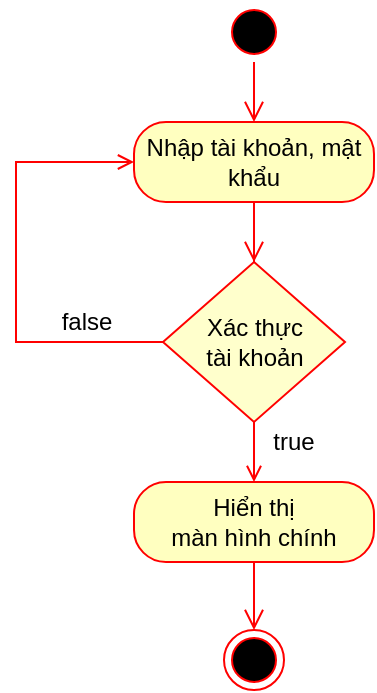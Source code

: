 <mxfile version="14.1.9" type="github" pages="4">
  <diagram id="SXfDxzFWt6EPNgV6SbXH" name="Đăng nhập">
    <mxGraphModel dx="813" dy="435" grid="0" gridSize="10" guides="1" tooltips="1" connect="1" arrows="1" fold="1" page="1" pageScale="1" pageWidth="827" pageHeight="1169" math="0" shadow="0">
      <root>
        <mxCell id="0" />
        <mxCell id="1" parent="0" />
        <mxCell id="aVLMBq3iaSL3DEeVHCtI-1" value="" style="ellipse;html=1;shape=startState;fillColor=#000000;strokeColor=#ff0000;" parent="1" vertex="1">
          <mxGeometry x="384" y="90" width="30" height="30" as="geometry" />
        </mxCell>
        <mxCell id="aVLMBq3iaSL3DEeVHCtI-2" value="" style="edgeStyle=orthogonalEdgeStyle;html=1;verticalAlign=bottom;endArrow=open;endSize=8;strokeColor=#ff0000;entryX=0.5;entryY=0;entryDx=0;entryDy=0;" parent="1" source="aVLMBq3iaSL3DEeVHCtI-1" edge="1" target="aVLMBq3iaSL3DEeVHCtI-3">
          <mxGeometry relative="1" as="geometry">
            <mxPoint x="399" y="120" as="targetPoint" />
          </mxGeometry>
        </mxCell>
        <mxCell id="aVLMBq3iaSL3DEeVHCtI-3" value="Nhập tài khoản, mật khẩu" style="rounded=1;whiteSpace=wrap;html=1;arcSize=40;fontColor=#000000;fillColor=#ffffc0;strokeColor=#ff0000;" parent="1" vertex="1">
          <mxGeometry x="339" y="150" width="120" height="40" as="geometry" />
        </mxCell>
        <mxCell id="aVLMBq3iaSL3DEeVHCtI-4" value="" style="edgeStyle=orthogonalEdgeStyle;html=1;verticalAlign=bottom;endArrow=open;endSize=8;strokeColor=#ff0000;" parent="1" source="aVLMBq3iaSL3DEeVHCtI-3" edge="1">
          <mxGeometry relative="1" as="geometry">
            <mxPoint x="399" y="220" as="targetPoint" />
          </mxGeometry>
        </mxCell>
        <mxCell id="aVLMBq3iaSL3DEeVHCtI-10" style="edgeStyle=orthogonalEdgeStyle;rounded=0;orthogonalLoop=1;jettySize=auto;html=1;endArrow=open;endFill=0;strokeColor=#FF0000;" parent="1" source="aVLMBq3iaSL3DEeVHCtI-9" target="aVLMBq3iaSL3DEeVHCtI-3" edge="1">
          <mxGeometry relative="1" as="geometry">
            <Array as="points">
              <mxPoint x="399" y="260" />
              <mxPoint x="280" y="260" />
              <mxPoint x="280" y="140" />
            </Array>
          </mxGeometry>
        </mxCell>
        <mxCell id="aVLMBq3iaSL3DEeVHCtI-15" style="edgeStyle=orthogonalEdgeStyle;rounded=0;orthogonalLoop=1;jettySize=auto;html=1;endArrow=open;endFill=0;strokeColor=#FF0000;" parent="1" edge="1">
          <mxGeometry relative="1" as="geometry">
            <mxPoint x="399" y="200" as="sourcePoint" />
            <mxPoint x="399" y="330" as="targetPoint" />
          </mxGeometry>
        </mxCell>
        <mxCell id="aVLMBq3iaSL3DEeVHCtI-9" value="&lt;div&gt;Xác thực&lt;/div&gt;&lt;div&gt;tài khoản&lt;/div&gt;" style="rhombus;whiteSpace=wrap;html=1;strokeColor=#FF0000;fillColor=#FFFFCC;" parent="1" vertex="1">
          <mxGeometry x="353.5" y="220" width="91" height="80" as="geometry" />
        </mxCell>
        <mxCell id="aVLMBq3iaSL3DEeVHCtI-12" value="false" style="text;html=1;strokeColor=none;fillColor=none;align=center;verticalAlign=middle;whiteSpace=wrap;rounded=0;" parent="1" vertex="1">
          <mxGeometry x="280" y="240" width="71" height="20" as="geometry" />
        </mxCell>
        <mxCell id="aVLMBq3iaSL3DEeVHCtI-16" value="true" style="text;html=1;strokeColor=none;fillColor=none;align=center;verticalAlign=middle;whiteSpace=wrap;rounded=0;" parent="1" vertex="1">
          <mxGeometry x="399" y="300" width="40" height="20" as="geometry" />
        </mxCell>
        <mxCell id="aVLMBq3iaSL3DEeVHCtI-17" value="&lt;div&gt;Hiển thị&lt;/div&gt;&lt;div&gt;màn hình chính&lt;/div&gt;" style="rounded=1;whiteSpace=wrap;html=1;arcSize=40;fontColor=#000000;fillColor=#ffffc0;strokeColor=#ff0000;" parent="1" vertex="1">
          <mxGeometry x="339" y="330" width="120" height="40" as="geometry" />
        </mxCell>
        <mxCell id="aVLMBq3iaSL3DEeVHCtI-18" value="" style="edgeStyle=orthogonalEdgeStyle;html=1;verticalAlign=bottom;endArrow=open;endSize=8;strokeColor=#ff0000;entryX=0.5;entryY=0;entryDx=0;entryDy=0;" parent="1" source="aVLMBq3iaSL3DEeVHCtI-17" edge="1" target="aVLMBq3iaSL3DEeVHCtI-20">
          <mxGeometry relative="1" as="geometry">
            <mxPoint x="399" y="540" as="targetPoint" />
          </mxGeometry>
        </mxCell>
        <mxCell id="aVLMBq3iaSL3DEeVHCtI-20" value="" style="ellipse;html=1;shape=endState;fillColor=#000000;strokeColor=#ff0000;" parent="1" vertex="1">
          <mxGeometry x="384" y="404" width="30" height="30" as="geometry" />
        </mxCell>
      </root>
    </mxGraphModel>
  </diagram>
  <diagram id="2ThCdBVcW8lgydykFIcz" name="đăng xuất">
    <mxGraphModel dx="981" dy="526" grid="0" gridSize="10" guides="1" tooltips="1" connect="1" arrows="1" fold="1" page="1" pageScale="1" pageWidth="827" pageHeight="1169" math="0" shadow="0">
      <root>
        <mxCell id="VKb3eYI90odOWDq8hzrA-0" />
        <mxCell id="VKb3eYI90odOWDq8hzrA-1" parent="VKb3eYI90odOWDq8hzrA-0" />
        <mxCell id="JVyGv4h9Akxs4etBbPEn-0" value="" style="ellipse;html=1;shape=startState;fillColor=#000000;strokeColor=#ff0000;" vertex="1" parent="VKb3eYI90odOWDq8hzrA-1">
          <mxGeometry x="384" y="90" width="30" height="30" as="geometry" />
        </mxCell>
        <mxCell id="JVyGv4h9Akxs4etBbPEn-1" value="" style="edgeStyle=orthogonalEdgeStyle;html=1;verticalAlign=bottom;endArrow=open;endSize=8;strokeColor=#ff0000;entryX=0.5;entryY=0;entryDx=0;entryDy=0;" edge="1" parent="VKb3eYI90odOWDq8hzrA-1" source="JVyGv4h9Akxs4etBbPEn-0" target="JVyGv4h9Akxs4etBbPEn-2">
          <mxGeometry relative="1" as="geometry">
            <mxPoint x="399" y="120" as="targetPoint" />
          </mxGeometry>
        </mxCell>
        <mxCell id="JVyGv4h9Akxs4etBbPEn-2" value="Yêu cầu đăng xuất" style="rounded=1;whiteSpace=wrap;html=1;arcSize=40;fontColor=#000000;fillColor=#ffffc0;strokeColor=#ff0000;" vertex="1" parent="VKb3eYI90odOWDq8hzrA-1">
          <mxGeometry x="339" y="150" width="120" height="40" as="geometry" />
        </mxCell>
        <mxCell id="JVyGv4h9Akxs4etBbPEn-3" value="" style="edgeStyle=orthogonalEdgeStyle;html=1;verticalAlign=bottom;endArrow=open;endSize=8;strokeColor=#ff0000;" edge="1" parent="VKb3eYI90odOWDq8hzrA-1" source="JVyGv4h9Akxs4etBbPEn-2">
          <mxGeometry relative="1" as="geometry">
            <mxPoint x="399" y="220" as="targetPoint" />
          </mxGeometry>
        </mxCell>
        <mxCell id="JVyGv4h9Akxs4etBbPEn-4" style="edgeStyle=orthogonalEdgeStyle;rounded=0;orthogonalLoop=1;jettySize=auto;html=1;endArrow=open;endFill=0;strokeColor=#FF0000;" edge="1" parent="VKb3eYI90odOWDq8hzrA-1" source="JVyGv4h9Akxs4etBbPEn-6" target="9BdbRsIAVsdQJA4tyHgx-0">
          <mxGeometry relative="1" as="geometry">
            <Array as="points">
              <mxPoint x="283" y="260" />
              <mxPoint x="283" y="260" />
            </Array>
            <mxPoint x="204" y="293" as="targetPoint" />
          </mxGeometry>
        </mxCell>
        <mxCell id="JVyGv4h9Akxs4etBbPEn-5" style="edgeStyle=orthogonalEdgeStyle;rounded=0;orthogonalLoop=1;jettySize=auto;html=1;endArrow=open;endFill=0;strokeColor=#FF0000;" edge="1" parent="VKb3eYI90odOWDq8hzrA-1" target="JVyGv4h9Akxs4etBbPEn-8">
          <mxGeometry relative="1" as="geometry">
            <mxPoint x="399" y="200" as="sourcePoint" />
          </mxGeometry>
        </mxCell>
        <mxCell id="JVyGv4h9Akxs4etBbPEn-6" value="&lt;div&gt;Xác nhận&lt;/div&gt;" style="rhombus;whiteSpace=wrap;html=1;strokeColor=#FF0000;fillColor=#FFFFCC;" vertex="1" parent="VKb3eYI90odOWDq8hzrA-1">
          <mxGeometry x="353.5" y="220" width="91" height="80" as="geometry" />
        </mxCell>
        <mxCell id="JVyGv4h9Akxs4etBbPEn-7" value="false" style="text;html=1;strokeColor=none;fillColor=none;align=center;verticalAlign=middle;whiteSpace=wrap;rounded=0;" vertex="1" parent="VKb3eYI90odOWDq8hzrA-1">
          <mxGeometry x="280" y="240" width="71" height="20" as="geometry" />
        </mxCell>
        <mxCell id="VUopEqzdjNdyz7Kx1UwM-0" style="edgeStyle=orthogonalEdgeStyle;rounded=0;orthogonalLoop=1;jettySize=auto;html=1;startSize=7;endArrow=open;endFill=0;endSize=8;strokeColor=#FF0000;" edge="1" parent="VKb3eYI90odOWDq8hzrA-1" source="JVyGv4h9Akxs4etBbPEn-8" target="JVyGv4h9Akxs4etBbPEn-11">
          <mxGeometry relative="1" as="geometry" />
        </mxCell>
        <mxCell id="JVyGv4h9Akxs4etBbPEn-8" value="Đóng màn hình chính" style="rounded=1;whiteSpace=wrap;html=1;arcSize=40;fontColor=#000000;fillColor=#ffffc0;strokeColor=#ff0000;" vertex="1" parent="VKb3eYI90odOWDq8hzrA-1">
          <mxGeometry x="339" y="330" width="120" height="40" as="geometry" />
        </mxCell>
        <mxCell id="JVyGv4h9Akxs4etBbPEn-10" value="true" style="text;html=1;strokeColor=none;fillColor=none;align=center;verticalAlign=middle;whiteSpace=wrap;rounded=0;" vertex="1" parent="VKb3eYI90odOWDq8hzrA-1">
          <mxGeometry x="399" y="300" width="40" height="20" as="geometry" />
        </mxCell>
        <mxCell id="JVyGv4h9Akxs4etBbPEn-11" value="&lt;div&gt;Hiển thị&lt;/div&gt;&lt;div&gt;màn hình đăng nhập&lt;/div&gt;" style="rounded=1;whiteSpace=wrap;html=1;arcSize=40;fontColor=#000000;fillColor=#ffffc0;strokeColor=#ff0000;" vertex="1" parent="VKb3eYI90odOWDq8hzrA-1">
          <mxGeometry x="339" y="400" width="120" height="40" as="geometry" />
        </mxCell>
        <mxCell id="JVyGv4h9Akxs4etBbPEn-12" value="" style="edgeStyle=orthogonalEdgeStyle;html=1;verticalAlign=bottom;endArrow=open;endSize=8;strokeColor=#ff0000;entryX=0.5;entryY=0;entryDx=0;entryDy=0;" edge="1" parent="VKb3eYI90odOWDq8hzrA-1" source="JVyGv4h9Akxs4etBbPEn-11" target="JVyGv4h9Akxs4etBbPEn-13">
          <mxGeometry relative="1" as="geometry">
            <mxPoint x="399" y="540" as="targetPoint" />
          </mxGeometry>
        </mxCell>
        <mxCell id="JVyGv4h9Akxs4etBbPEn-13" value="" style="ellipse;html=1;shape=endState;fillColor=#000000;strokeColor=#ff0000;" vertex="1" parent="VKb3eYI90odOWDq8hzrA-1">
          <mxGeometry x="384" y="480" width="30" height="30" as="geometry" />
        </mxCell>
        <mxCell id="9BdbRsIAVsdQJA4tyHgx-0" value="" style="ellipse;html=1;shape=endState;fillColor=#000000;strokeColor=#ff0000;" vertex="1" parent="VKb3eYI90odOWDq8hzrA-1">
          <mxGeometry x="248" y="245" width="30" height="30" as="geometry" />
        </mxCell>
      </root>
    </mxGraphModel>
  </diagram>
  <diagram id="fsC4OUiCiGQ5-9XXmc77" name="nhập kho">
    <mxGraphModel dx="1185" dy="635" grid="0" gridSize="10" guides="1" tooltips="1" connect="1" arrows="1" fold="1" page="1" pageScale="1" pageWidth="827" pageHeight="1169" math="0" shadow="0">
      <root>
        <mxCell id="KzRlcFGy_p1mks7pCotf-0" />
        <mxCell id="KzRlcFGy_p1mks7pCotf-1" parent="KzRlcFGy_p1mks7pCotf-0" />
        <mxCell id="ZN7FRKLO2KFKg5gAmkuc-0" value="" style="ellipse;html=1;shape=startState;fillColor=#000000;strokeColor=#ff0000;" vertex="1" parent="KzRlcFGy_p1mks7pCotf-1">
          <mxGeometry x="399" y="40" width="30" height="30" as="geometry" />
        </mxCell>
        <mxCell id="ZN7FRKLO2KFKg5gAmkuc-1" value="" style="edgeStyle=orthogonalEdgeStyle;html=1;verticalAlign=bottom;endArrow=open;endSize=8;strokeColor=#ff0000;" edge="1" source="ZN7FRKLO2KFKg5gAmkuc-0" parent="KzRlcFGy_p1mks7pCotf-1">
          <mxGeometry relative="1" as="geometry">
            <mxPoint x="414" y="130" as="targetPoint" />
          </mxGeometry>
        </mxCell>
        <mxCell id="7b81foarZID0chaN3GAX-4" style="edgeStyle=orthogonalEdgeStyle;rounded=0;orthogonalLoop=1;jettySize=auto;html=1;startSize=7;endArrow=open;endFill=0;endSize=8;strokeColor=#FF0000;" edge="1" parent="KzRlcFGy_p1mks7pCotf-1" source="ZN7FRKLO2KFKg5gAmkuc-2" target="ZN7FRKLO2KFKg5gAmkuc-7">
          <mxGeometry relative="1" as="geometry" />
        </mxCell>
        <mxCell id="ZN7FRKLO2KFKg5gAmkuc-2" value="Yêu câu nhập kho" style="rounded=1;whiteSpace=wrap;html=1;arcSize=40;fontColor=#000000;fillColor=#ffffc0;strokeColor=#ff0000;" vertex="1" parent="KzRlcFGy_p1mks7pCotf-1">
          <mxGeometry x="354" y="130" width="120" height="40" as="geometry" />
        </mxCell>
        <mxCell id="ZN7FRKLO2KFKg5gAmkuc-3" value="" style="edgeStyle=orthogonalEdgeStyle;html=1;verticalAlign=bottom;endArrow=open;endSize=8;strokeColor=#ff0000;" edge="1" source="ZN7FRKLO2KFKg5gAmkuc-2" parent="KzRlcFGy_p1mks7pCotf-1">
          <mxGeometry relative="1" as="geometry">
            <mxPoint x="414" y="230" as="targetPoint" />
          </mxGeometry>
        </mxCell>
        <mxCell id="ZN7FRKLO2KFKg5gAmkuc-10" style="edgeStyle=orthogonalEdgeStyle;rounded=0;orthogonalLoop=1;jettySize=auto;html=1;startSize=7;endArrow=open;endFill=0;endSize=8;strokeColor=#FF0000;" edge="1" parent="KzRlcFGy_p1mks7pCotf-1" source="ZN7FRKLO2KFKg5gAmkuc-4" target="ZN7FRKLO2KFKg5gAmkuc-8">
          <mxGeometry relative="1" as="geometry" />
        </mxCell>
        <mxCell id="ZN7FRKLO2KFKg5gAmkuc-4" value="Xác nhận" style="rhombus;whiteSpace=wrap;html=1;fillColor=#ffffc0;strokeColor=#ff0000;" vertex="1" parent="KzRlcFGy_p1mks7pCotf-1">
          <mxGeometry x="374" y="230" width="80" height="40" as="geometry" />
        </mxCell>
        <mxCell id="ZN7FRKLO2KFKg5gAmkuc-5" value="false" style="edgeStyle=orthogonalEdgeStyle;html=1;align=left;verticalAlign=bottom;endArrow=open;endSize=8;strokeColor=#ff0000;" edge="1" source="ZN7FRKLO2KFKg5gAmkuc-4" parent="KzRlcFGy_p1mks7pCotf-1">
          <mxGeometry x="-1" relative="1" as="geometry">
            <mxPoint x="550" y="250" as="targetPoint" />
          </mxGeometry>
        </mxCell>
        <mxCell id="ZN7FRKLO2KFKg5gAmkuc-7" value="" style="ellipse;html=1;shape=endState;fillColor=#000000;strokeColor=#ff0000;" vertex="1" parent="KzRlcFGy_p1mks7pCotf-1">
          <mxGeometry x="550" y="235" width="30" height="30" as="geometry" />
        </mxCell>
        <mxCell id="7b81foarZID0chaN3GAX-5" style="edgeStyle=orthogonalEdgeStyle;rounded=0;orthogonalLoop=1;jettySize=auto;html=1;startSize=7;endArrow=open;endFill=0;endSize=8;strokeColor=#FF0000;" edge="1" parent="KzRlcFGy_p1mks7pCotf-1" source="ZN7FRKLO2KFKg5gAmkuc-8" target="ZN7FRKLO2KFKg5gAmkuc-7">
          <mxGeometry relative="1" as="geometry" />
        </mxCell>
        <mxCell id="ZN7FRKLO2KFKg5gAmkuc-8" value="Nhập thông tin vào form nhập kho" style="rounded=1;whiteSpace=wrap;html=1;arcSize=40;fontColor=#000000;fillColor=#ffffc0;strokeColor=#ff0000;" vertex="1" parent="KzRlcFGy_p1mks7pCotf-1">
          <mxGeometry x="354" y="320" width="120" height="40" as="geometry" />
        </mxCell>
        <mxCell id="ZN7FRKLO2KFKg5gAmkuc-9" value="" style="edgeStyle=orthogonalEdgeStyle;html=1;verticalAlign=bottom;endArrow=open;endSize=8;strokeColor=#ff0000;" edge="1" source="ZN7FRKLO2KFKg5gAmkuc-8" parent="KzRlcFGy_p1mks7pCotf-1">
          <mxGeometry relative="1" as="geometry">
            <mxPoint x="414" y="420" as="targetPoint" />
            <Array as="points">
              <mxPoint x="414" y="420" />
            </Array>
          </mxGeometry>
        </mxCell>
        <mxCell id="ZN7FRKLO2KFKg5gAmkuc-11" value="true" style="text;html=1;strokeColor=none;fillColor=none;align=center;verticalAlign=middle;whiteSpace=wrap;rounded=0;" vertex="1" parent="KzRlcFGy_p1mks7pCotf-1">
          <mxGeometry x="414" y="280" width="40" height="20" as="geometry" />
        </mxCell>
        <mxCell id="7b81foarZID0chaN3GAX-6" style="edgeStyle=orthogonalEdgeStyle;rounded=0;orthogonalLoop=1;jettySize=auto;html=1;startSize=7;endArrow=open;endFill=0;endSize=8;strokeColor=#FF0000;" edge="1" parent="KzRlcFGy_p1mks7pCotf-1" source="ZN7FRKLO2KFKg5gAmkuc-12" target="ZN7FRKLO2KFKg5gAmkuc-7">
          <mxGeometry relative="1" as="geometry" />
        </mxCell>
        <mxCell id="ZN7FRKLO2KFKg5gAmkuc-12" value="&lt;span style=&quot;color: rgb(0 , 0 , 0) ; font-family: &amp;#34;helvetica&amp;#34; ; font-size: 12px ; font-style: normal ; font-weight: 400 ; letter-spacing: normal ; text-align: center ; text-indent: 0px ; text-transform: none ; word-spacing: 0px ; display: inline ; float: none&quot;&gt;Nhập thiết bị vào kho&lt;/span&gt;" style="rounded=1;whiteSpace=wrap;html=1;arcSize=40;fontColor=#000000;fillColor=#ffffc0;strokeColor=#ff0000;" vertex="1" parent="KzRlcFGy_p1mks7pCotf-1">
          <mxGeometry x="354" y="420" width="120" height="40" as="geometry" />
        </mxCell>
        <mxCell id="ZN7FRKLO2KFKg5gAmkuc-13" value="" style="edgeStyle=orthogonalEdgeStyle;html=1;verticalAlign=bottom;endArrow=open;endSize=8;strokeColor=#ff0000;" edge="1" source="ZN7FRKLO2KFKg5gAmkuc-12" parent="KzRlcFGy_p1mks7pCotf-1">
          <mxGeometry relative="1" as="geometry">
            <mxPoint x="414" y="520" as="targetPoint" />
          </mxGeometry>
        </mxCell>
        <mxCell id="7b81foarZID0chaN3GAX-7" style="edgeStyle=orthogonalEdgeStyle;rounded=0;orthogonalLoop=1;jettySize=auto;html=1;entryX=1;entryY=0.5;entryDx=0;entryDy=0;startSize=7;endArrow=open;endFill=0;endSize=8;strokeColor=#FF0000;" edge="1" parent="KzRlcFGy_p1mks7pCotf-1" source="7b81foarZID0chaN3GAX-1" target="7b81foarZID0chaN3GAX-3">
          <mxGeometry relative="1" as="geometry">
            <Array as="points">
              <mxPoint x="567" y="540" />
              <mxPoint x="567" y="635" />
            </Array>
          </mxGeometry>
        </mxCell>
        <mxCell id="7b81foarZID0chaN3GAX-1" value="Báo cáo thông kê&lt;br&gt;tài sản lưu kho" style="rounded=1;whiteSpace=wrap;html=1;arcSize=40;fontColor=#000000;fillColor=#ffffc0;strokeColor=#ff0000;" vertex="1" parent="KzRlcFGy_p1mks7pCotf-1">
          <mxGeometry x="354" y="520" width="120" height="40" as="geometry" />
        </mxCell>
        <mxCell id="7b81foarZID0chaN3GAX-2" value="" style="edgeStyle=orthogonalEdgeStyle;html=1;verticalAlign=bottom;endArrow=open;endSize=8;strokeColor=#ff0000;" edge="1" source="7b81foarZID0chaN3GAX-1" parent="KzRlcFGy_p1mks7pCotf-1">
          <mxGeometry relative="1" as="geometry">
            <mxPoint x="414" y="620" as="targetPoint" />
          </mxGeometry>
        </mxCell>
        <mxCell id="7b81foarZID0chaN3GAX-3" value="" style="ellipse;html=1;shape=endState;fillColor=#000000;strokeColor=#ff0000;" vertex="1" parent="KzRlcFGy_p1mks7pCotf-1">
          <mxGeometry x="399" y="620" width="30" height="30" as="geometry" />
        </mxCell>
        <mxCell id="7b81foarZID0chaN3GAX-8" value="hủy" style="text;html=1;strokeColor=none;fillColor=none;align=center;verticalAlign=middle;whiteSpace=wrap;rounded=0;" vertex="1" parent="KzRlcFGy_p1mks7pCotf-1">
          <mxGeometry x="477" y="128" width="40" height="20" as="geometry" />
        </mxCell>
        <mxCell id="7b81foarZID0chaN3GAX-9" value="hủy" style="text;html=1;strokeColor=none;fillColor=none;align=center;verticalAlign=middle;whiteSpace=wrap;rounded=0;" vertex="1" parent="KzRlcFGy_p1mks7pCotf-1">
          <mxGeometry x="477" y="320" width="40" height="20" as="geometry" />
        </mxCell>
        <mxCell id="7b81foarZID0chaN3GAX-10" value="hủy" style="text;html=1;strokeColor=none;fillColor=none;align=center;verticalAlign=middle;whiteSpace=wrap;rounded=0;" vertex="1" parent="KzRlcFGy_p1mks7pCotf-1">
          <mxGeometry x="477" y="420" width="40" height="20" as="geometry" />
        </mxCell>
        <mxCell id="7b81foarZID0chaN3GAX-11" value="hủy" style="text;html=1;strokeColor=none;fillColor=none;align=center;verticalAlign=middle;whiteSpace=wrap;rounded=0;" vertex="1" parent="KzRlcFGy_p1mks7pCotf-1">
          <mxGeometry x="477" y="520" width="40" height="20" as="geometry" />
        </mxCell>
      </root>
    </mxGraphModel>
  </diagram>
  <diagram id="cA7PFItLATUJArJcWryA" name="sửa chữa bảo trì">
    <mxGraphModel dx="1185" dy="635" grid="0" gridSize="10" guides="1" tooltips="1" connect="1" arrows="1" fold="1" page="1" pageScale="1" pageWidth="827" pageHeight="1169" math="0" shadow="0">
      <root>
        <mxCell id="KL3OqLn7g7_gcrAixc3D-0" />
        <mxCell id="KL3OqLn7g7_gcrAixc3D-1" parent="KL3OqLn7g7_gcrAixc3D-0" />
        <mxCell id="ZgQ928lPOX_go6CrriOx-1" value="" style="ellipse;html=1;shape=startState;fillColor=#000000;strokeColor=#ff0000;" vertex="1" parent="KL3OqLn7g7_gcrAixc3D-1">
          <mxGeometry x="399" y="50" width="30" height="30" as="geometry" />
        </mxCell>
        <mxCell id="ZgQ928lPOX_go6CrriOx-2" value="" style="edgeStyle=orthogonalEdgeStyle;html=1;verticalAlign=bottom;endArrow=open;endSize=8;strokeColor=#ff0000;" edge="1" source="ZgQ928lPOX_go6CrriOx-1" parent="KL3OqLn7g7_gcrAixc3D-1">
          <mxGeometry relative="1" as="geometry">
            <mxPoint x="414" y="140" as="targetPoint" />
          </mxGeometry>
        </mxCell>
        <mxCell id="8qF0ROKN5n-ynDB-FRac-4" style="edgeStyle=orthogonalEdgeStyle;rounded=0;orthogonalLoop=1;jettySize=auto;html=1;startSize=7;endArrow=open;endFill=0;endSize=8;strokeColor=#FF0000;" edge="1" parent="KL3OqLn7g7_gcrAixc3D-1" source="8qF0ROKN5n-ynDB-FRac-0" target="8qF0ROKN5n-ynDB-FRac-2">
          <mxGeometry relative="1" as="geometry" />
        </mxCell>
        <mxCell id="M34pdy9g-xqbzapxH6ho-5" style="edgeStyle=orthogonalEdgeStyle;rounded=0;orthogonalLoop=1;jettySize=auto;html=1;startSize=7;endArrow=open;endFill=0;endSize=8;strokeColor=#FF0000;" edge="1" parent="KL3OqLn7g7_gcrAixc3D-1" source="8qF0ROKN5n-ynDB-FRac-0" target="M34pdy9g-xqbzapxH6ho-1">
          <mxGeometry relative="1" as="geometry">
            <mxPoint x="260" y="220" as="targetPoint" />
          </mxGeometry>
        </mxCell>
        <mxCell id="8qF0ROKN5n-ynDB-FRac-0" value="Yêu cầu sửa chữa&lt;br&gt;bảo trì" style="rounded=1;whiteSpace=wrap;html=1;arcSize=40;fontColor=#000000;fillColor=#ffffc0;strokeColor=#ff0000;" vertex="1" parent="KL3OqLn7g7_gcrAixc3D-1">
          <mxGeometry x="354" y="140" width="120" height="40" as="geometry" />
        </mxCell>
        <mxCell id="M34pdy9g-xqbzapxH6ho-4" style="edgeStyle=orthogonalEdgeStyle;rounded=0;orthogonalLoop=1;jettySize=auto;html=1;startSize=7;endArrow=open;endFill=0;endSize=8;strokeColor=#FF0000;" edge="1" parent="KL3OqLn7g7_gcrAixc3D-1" source="8qF0ROKN5n-ynDB-FRac-2" target="M34pdy9g-xqbzapxH6ho-1">
          <mxGeometry relative="1" as="geometry" />
        </mxCell>
        <mxCell id="8qF0ROKN5n-ynDB-FRac-2" value="Nhập mã tài sản" style="rounded=1;whiteSpace=wrap;html=1;arcSize=40;fontColor=#000000;fillColor=#ffffc0;strokeColor=#ff0000;" vertex="1" parent="KL3OqLn7g7_gcrAixc3D-1">
          <mxGeometry x="354" y="240" width="120" height="40" as="geometry" />
        </mxCell>
        <mxCell id="8qF0ROKN5n-ynDB-FRac-3" value="" style="edgeStyle=orthogonalEdgeStyle;html=1;verticalAlign=bottom;endArrow=open;endSize=8;strokeColor=#ff0000;" edge="1" source="8qF0ROKN5n-ynDB-FRac-2" parent="KL3OqLn7g7_gcrAixc3D-1">
          <mxGeometry relative="1" as="geometry">
            <mxPoint x="414" y="340" as="targetPoint" />
          </mxGeometry>
        </mxCell>
        <mxCell id="8qF0ROKN5n-ynDB-FRac-12" style="edgeStyle=orthogonalEdgeStyle;rounded=0;orthogonalLoop=1;jettySize=auto;html=1;startSize=7;endArrow=open;endFill=0;endSize=8;strokeColor=#FF0000;" edge="1" parent="KL3OqLn7g7_gcrAixc3D-1" source="8qF0ROKN5n-ynDB-FRac-7" target="8qF0ROKN5n-ynDB-FRac-10">
          <mxGeometry relative="1" as="geometry" />
        </mxCell>
        <mxCell id="8qF0ROKN5n-ynDB-FRac-7" value="Tồn tại?" style="rhombus;whiteSpace=wrap;html=1;fillColor=#ffffc0;strokeColor=#ff0000;" vertex="1" parent="KL3OqLn7g7_gcrAixc3D-1">
          <mxGeometry x="374" y="340" width="80" height="40" as="geometry" />
        </mxCell>
        <mxCell id="8qF0ROKN5n-ynDB-FRac-8" value="no" style="edgeStyle=orthogonalEdgeStyle;html=1;align=left;verticalAlign=bottom;endArrow=open;endSize=8;strokeColor=#ff0000;entryX=1;entryY=0.5;entryDx=0;entryDy=0;" edge="1" source="8qF0ROKN5n-ynDB-FRac-7" parent="KL3OqLn7g7_gcrAixc3D-1" target="8qF0ROKN5n-ynDB-FRac-2">
          <mxGeometry x="-1" relative="1" as="geometry">
            <mxPoint x="550" y="360" as="targetPoint" />
            <Array as="points">
              <mxPoint x="520" y="360" />
              <mxPoint x="520" y="260" />
            </Array>
          </mxGeometry>
        </mxCell>
        <mxCell id="M34pdy9g-xqbzapxH6ho-3" style="edgeStyle=orthogonalEdgeStyle;rounded=0;orthogonalLoop=1;jettySize=auto;html=1;startSize=7;endArrow=open;endFill=0;endSize=8;strokeColor=#FF0000;" edge="1" parent="KL3OqLn7g7_gcrAixc3D-1" source="8qF0ROKN5n-ynDB-FRac-10" target="M34pdy9g-xqbzapxH6ho-1">
          <mxGeometry relative="1" as="geometry" />
        </mxCell>
        <mxCell id="8qF0ROKN5n-ynDB-FRac-10" value="Nhập thông tin vào form SCBT" style="rounded=1;whiteSpace=wrap;html=1;arcSize=40;fontColor=#000000;fillColor=#ffffc0;strokeColor=#ff0000;" vertex="1" parent="KL3OqLn7g7_gcrAixc3D-1">
          <mxGeometry x="354" y="440" width="120" height="40" as="geometry" />
        </mxCell>
        <mxCell id="8qF0ROKN5n-ynDB-FRac-11" value="" style="edgeStyle=orthogonalEdgeStyle;html=1;verticalAlign=bottom;endArrow=open;endSize=8;strokeColor=#ff0000;" edge="1" source="8qF0ROKN5n-ynDB-FRac-10" parent="KL3OqLn7g7_gcrAixc3D-1">
          <mxGeometry relative="1" as="geometry">
            <mxPoint x="414" y="540" as="targetPoint" />
          </mxGeometry>
        </mxCell>
        <mxCell id="8qF0ROKN5n-ynDB-FRac-13" value="yes" style="text;html=1;strokeColor=none;fillColor=none;align=center;verticalAlign=middle;whiteSpace=wrap;rounded=0;" vertex="1" parent="KL3OqLn7g7_gcrAixc3D-1">
          <mxGeometry x="414" y="390" width="40" height="20" as="geometry" />
        </mxCell>
        <mxCell id="M34pdy9g-xqbzapxH6ho-2" style="edgeStyle=orthogonalEdgeStyle;rounded=0;orthogonalLoop=1;jettySize=auto;html=1;startSize=7;endArrow=open;endFill=0;endSize=8;strokeColor=#FF0000;" edge="1" parent="KL3OqLn7g7_gcrAixc3D-1" source="8qF0ROKN5n-ynDB-FRac-14" target="M34pdy9g-xqbzapxH6ho-1">
          <mxGeometry relative="1" as="geometry" />
        </mxCell>
        <mxCell id="8qF0ROKN5n-ynDB-FRac-14" value="Lưu bản ghi SCBT" style="rounded=1;whiteSpace=wrap;html=1;arcSize=40;fontColor=#000000;fillColor=#ffffc0;strokeColor=#ff0000;" vertex="1" parent="KL3OqLn7g7_gcrAixc3D-1">
          <mxGeometry x="354" y="540" width="120" height="40" as="geometry" />
        </mxCell>
        <mxCell id="8qF0ROKN5n-ynDB-FRac-15" value="" style="edgeStyle=orthogonalEdgeStyle;html=1;verticalAlign=bottom;endArrow=open;endSize=8;strokeColor=#ff0000;" edge="1" source="8qF0ROKN5n-ynDB-FRac-14" parent="KL3OqLn7g7_gcrAixc3D-1">
          <mxGeometry relative="1" as="geometry">
            <mxPoint x="414" y="640" as="targetPoint" />
          </mxGeometry>
        </mxCell>
        <mxCell id="M34pdy9g-xqbzapxH6ho-0" value="" style="ellipse;html=1;shape=endState;fillColor=#000000;strokeColor=#ff0000;" vertex="1" parent="KL3OqLn7g7_gcrAixc3D-1">
          <mxGeometry x="399" y="640" width="30" height="30" as="geometry" />
        </mxCell>
        <mxCell id="M34pdy9g-xqbzapxH6ho-1" value="" style="ellipse;html=1;shape=endState;fillColor=#000000;strokeColor=#ff0000;" vertex="1" parent="KL3OqLn7g7_gcrAixc3D-1">
          <mxGeometry x="240" y="345" width="30" height="30" as="geometry" />
        </mxCell>
        <mxCell id="pmG9apYpjhYdcchL_fUL-0" value="hủy" style="text;html=1;strokeColor=none;fillColor=none;align=center;verticalAlign=middle;whiteSpace=wrap;rounded=0;" vertex="1" parent="KL3OqLn7g7_gcrAixc3D-1">
          <mxGeometry x="270" y="140" width="40" height="20" as="geometry" />
        </mxCell>
        <mxCell id="pmG9apYpjhYdcchL_fUL-1" value="hủy" style="text;html=1;strokeColor=none;fillColor=none;align=center;verticalAlign=middle;whiteSpace=wrap;rounded=0;" vertex="1" parent="KL3OqLn7g7_gcrAixc3D-1">
          <mxGeometry x="270" y="240" width="40" height="20" as="geometry" />
        </mxCell>
        <mxCell id="pmG9apYpjhYdcchL_fUL-2" value="hủy" style="text;html=1;strokeColor=none;fillColor=none;align=center;verticalAlign=middle;whiteSpace=wrap;rounded=0;" vertex="1" parent="KL3OqLn7g7_gcrAixc3D-1">
          <mxGeometry x="270" y="440" width="40" height="20" as="geometry" />
        </mxCell>
        <mxCell id="pmG9apYpjhYdcchL_fUL-3" value="hủy" style="text;html=1;strokeColor=none;fillColor=none;align=center;verticalAlign=middle;whiteSpace=wrap;rounded=0;" vertex="1" parent="KL3OqLn7g7_gcrAixc3D-1">
          <mxGeometry x="270" y="540" width="40" height="20" as="geometry" />
        </mxCell>
      </root>
    </mxGraphModel>
  </diagram>
</mxfile>
